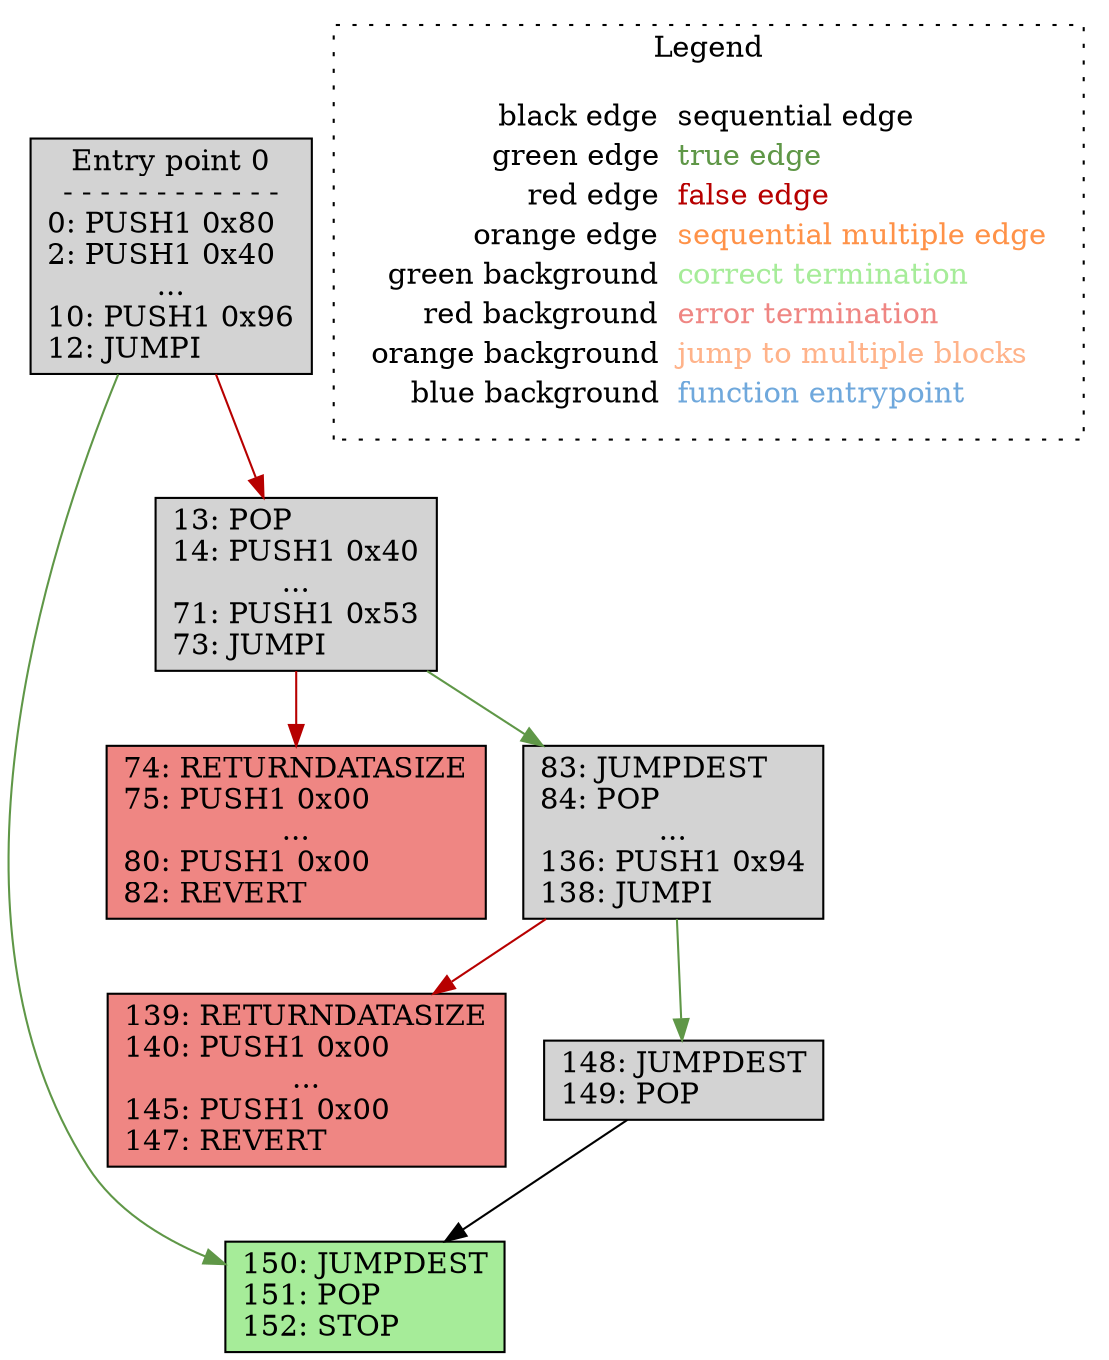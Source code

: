digraph CFG {
	rankdir=TB;
	139 [label="139: RETURNDATASIZE\l140: PUSH1 0x00\l...
145: PUSH1 0x00\l147: REVERT\l", shape=box, style=filled, fillcolor="#EF8683"];
	150 [label="150: JUMPDEST\l151: POP\l152: STOP\l", shape=box, style=filled, fillcolor="#A6EC99"];
	13 [label="13: POP\l14: PUSH1 0x40\l...
71: PUSH1 0x53\l73: JUMPI\l", shape=box, style=filled, fillcolor="#D3D3D3"];
	74 [label="74: RETURNDATASIZE\l75: PUSH1 0x00\l...
80: PUSH1 0x00\l82: REVERT\l", shape=box, style=filled, fillcolor="#EF8683"];
	83 [label="83: JUMPDEST\l84: POP\l...
136: PUSH1 0x94\l138: JUMPI\l", shape=box, style=filled, fillcolor="#D3D3D3"];
	148 [label="148: JUMPDEST\l149: POP\l", shape=box, style=filled, fillcolor="#D3D3D3"];
	0 [label="Entry point 0\n- - - - - - - - - - - -\n0: PUSH1 0x80\l2: PUSH1 0x40\l...
10: PUSH1 0x96\l12: JUMPI\l", shape=box, style=filled, fillcolor="#D3D3D3"];
	13 -> 83 [color="#5F9747"];
	13 -> 74 [color="#B70000"];
	83 -> 148 [color="#5F9747"];
	83 -> 139 [color="#B70000"];
	148 -> 150 [color="#000000"];
	0 -> 150 [color="#5F9747"];
	0 -> 13 [color="#B70000"];
	subgraph cluster_legend {
		label="Legend";
		style=dotted;
		node [shape=plaintext];
		"legend" [label=<<table border="0" cellpadding="2" cellspacing="0" cellborder="0">
			<tr><td align="right">black edge&nbsp;</td><td align="left"><font color="#000000">sequential edge</font></td></tr>
			<tr><td align="right">green edge&nbsp;</td><td align="left"><font color="#5F9747">true edge</font></td></tr>
			<tr><td align="right">red edge&nbsp;</td><td align="left"><font color="#B70000">false edge</font></td></tr>
			<tr><td align="right">orange edge&nbsp;</td><td align="left"><font color="#FF9248">sequential multiple edge</font></td></tr>
			<tr><td align="right">green background&nbsp;</td><td align="left"><font color="#A6EC99">correct termination</font></td></tr>
			<tr><td align="right">red background&nbsp;</td><td align="left"><font color="#EF8683">error termination</font></td></tr>
			<tr><td align="right">orange background&nbsp;</td><td align="left"><font color="#FFB38A">jump to multiple blocks</font></td></tr>
			<tr><td align="right">blue background&nbsp;</td><td align="left"><font color="#6FA8DC">function entrypoint</font></td></tr>
		</table>>];
	}
}

